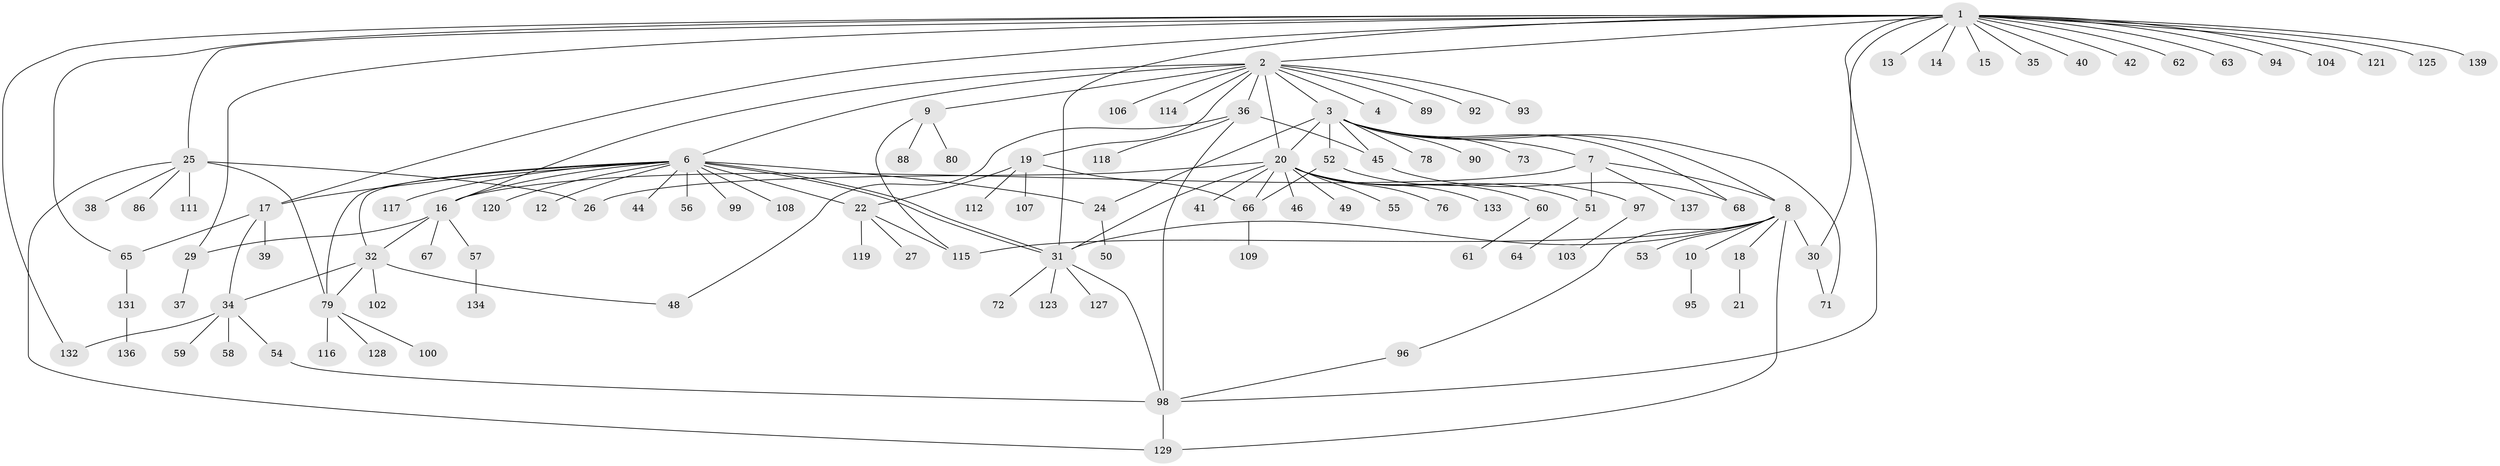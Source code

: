 // Generated by graph-tools (version 1.1) at 2025/23/03/03/25 07:23:55]
// undirected, 110 vertices, 144 edges
graph export_dot {
graph [start="1"]
  node [color=gray90,style=filled];
  1 [super="+74"];
  2 [super="+5"];
  3 [super="+126"];
  4;
  6 [super="+69"];
  7 [super="+84"];
  8 [super="+33"];
  9 [super="+11"];
  10;
  12;
  13;
  14 [super="+23"];
  15;
  16 [super="+43"];
  17;
  18 [super="+28"];
  19 [super="+81"];
  20 [super="+70"];
  21;
  22 [super="+122"];
  24;
  25 [super="+130"];
  26;
  27;
  29;
  30 [super="+105"];
  31 [super="+110"];
  32 [super="+87"];
  34 [super="+47"];
  35;
  36 [super="+77"];
  37;
  38;
  39;
  40;
  41;
  42;
  44;
  45;
  46;
  48;
  49;
  50;
  51;
  52;
  53;
  54 [super="+113"];
  55;
  56;
  57 [super="+82"];
  58;
  59;
  60;
  61;
  62;
  63;
  64;
  65 [super="+124"];
  66 [super="+75"];
  67;
  68;
  71 [super="+83"];
  72;
  73 [super="+85"];
  76;
  78 [super="+91"];
  79 [super="+140"];
  80;
  86 [super="+101"];
  88;
  89;
  90;
  92;
  93;
  94;
  95;
  96 [super="+135"];
  97;
  98 [super="+138"];
  99;
  100;
  102;
  103;
  104;
  106;
  107;
  108;
  109;
  111;
  112;
  114;
  115;
  116;
  117;
  118;
  119;
  120;
  121;
  123;
  125;
  127;
  128;
  129;
  131;
  132;
  133;
  134;
  136;
  137;
  139;
  1 -- 2;
  1 -- 13;
  1 -- 14;
  1 -- 15;
  1 -- 17;
  1 -- 25;
  1 -- 30;
  1 -- 31;
  1 -- 35;
  1 -- 40;
  1 -- 42;
  1 -- 62;
  1 -- 63;
  1 -- 65;
  1 -- 94;
  1 -- 98;
  1 -- 121;
  1 -- 125;
  1 -- 132;
  1 -- 139;
  1 -- 104;
  1 -- 29;
  2 -- 3 [weight=2];
  2 -- 4;
  2 -- 6 [weight=2];
  2 -- 9;
  2 -- 16;
  2 -- 19;
  2 -- 20;
  2 -- 36;
  2 -- 89;
  2 -- 92;
  2 -- 93;
  2 -- 106;
  2 -- 114;
  3 -- 7;
  3 -- 8;
  3 -- 20;
  3 -- 24;
  3 -- 45;
  3 -- 52;
  3 -- 68;
  3 -- 71;
  3 -- 73;
  3 -- 78;
  3 -- 90;
  6 -- 12;
  6 -- 16;
  6 -- 22;
  6 -- 24;
  6 -- 31;
  6 -- 31;
  6 -- 32;
  6 -- 44;
  6 -- 56;
  6 -- 99;
  6 -- 117;
  6 -- 120;
  6 -- 17;
  6 -- 108;
  6 -- 79;
  7 -- 137;
  7 -- 16;
  7 -- 8;
  7 -- 51;
  8 -- 10;
  8 -- 18;
  8 -- 31;
  8 -- 53;
  8 -- 96;
  8 -- 115;
  8 -- 129;
  8 -- 30;
  9 -- 80;
  9 -- 115;
  9 -- 88;
  10 -- 95;
  16 -- 29;
  16 -- 32;
  16 -- 57;
  16 -- 67;
  17 -- 34;
  17 -- 39;
  17 -- 65;
  18 -- 21;
  19 -- 22;
  19 -- 107;
  19 -- 112;
  19 -- 66;
  20 -- 26;
  20 -- 31;
  20 -- 41;
  20 -- 46;
  20 -- 49;
  20 -- 51;
  20 -- 55;
  20 -- 60;
  20 -- 66;
  20 -- 76;
  20 -- 133;
  22 -- 27;
  22 -- 115;
  22 -- 119;
  24 -- 50;
  25 -- 38;
  25 -- 79;
  25 -- 86;
  25 -- 111;
  25 -- 129;
  25 -- 26;
  29 -- 37;
  30 -- 71;
  31 -- 72;
  31 -- 98;
  31 -- 123;
  31 -- 127;
  32 -- 34;
  32 -- 48;
  32 -- 102;
  32 -- 79;
  34 -- 59;
  34 -- 132;
  34 -- 58;
  34 -- 54;
  36 -- 48;
  36 -- 98;
  36 -- 118;
  36 -- 45;
  45 -- 68;
  51 -- 64;
  52 -- 97;
  52 -- 66;
  54 -- 98;
  57 -- 134;
  60 -- 61;
  65 -- 131;
  66 -- 109;
  79 -- 100;
  79 -- 116;
  79 -- 128;
  96 -- 98;
  97 -- 103;
  98 -- 129;
  131 -- 136;
}
